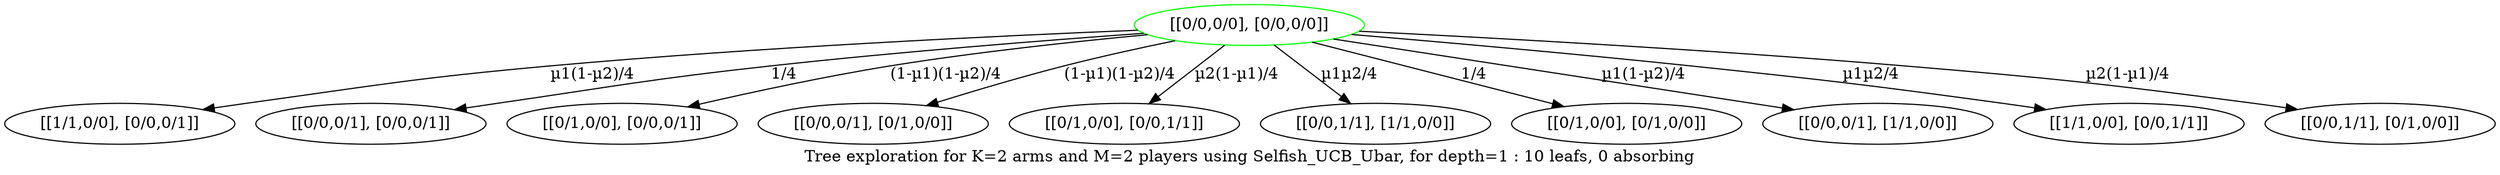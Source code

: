 digraph {
	overlap=false
	label="Tree exploration for K=2 arms and M=2 players using Selfish_UCB_Ubar, for depth=1 : 10 leafs, 0 absorbing"
	0 [label="[[0/0,0/0], [0/0,0/0]]" color=green]
	0 -> 1 [label="µ1(1-µ2)/4" color=black]
	0 -> 2 [label="1/4" color=black]
	0 -> 3 [label="(1-µ1)(1-µ2)/4" color=black]
	0 -> 4 [label="(1-µ1)(1-µ2)/4" color=black]
	0 -> 5 [label="µ2(1-µ1)/4" color=black]
	0 -> 6 [label="µ1µ2/4" color=black]
	0 -> 7 [label="1/4" color=black]
	0 -> 8 [label="µ1(1-µ2)/4" color=black]
	0 -> 9 [label="µ1µ2/4" color=black]
	0 -> 10 [label="µ2(1-µ1)/4" color=black]
	1 [label="[[1/1,0/0], [0/0,0/1]]"]
	2 [label="[[0/0,0/1], [0/0,0/1]]"]
	3 [label="[[0/1,0/0], [0/0,0/1]]"]
	4 [label="[[0/0,0/1], [0/1,0/0]]"]
	5 [label="[[0/1,0/0], [0/0,1/1]]"]
	6 [label="[[0/0,1/1], [1/1,0/0]]"]
	7 [label="[[0/1,0/0], [0/1,0/0]]"]
	8 [label="[[0/0,0/1], [1/1,0/0]]"]
	9 [label="[[1/1,0/0], [0/0,1/1]]"]
	10 [label="[[0/0,1/1], [0/1,0/0]]"]
}

